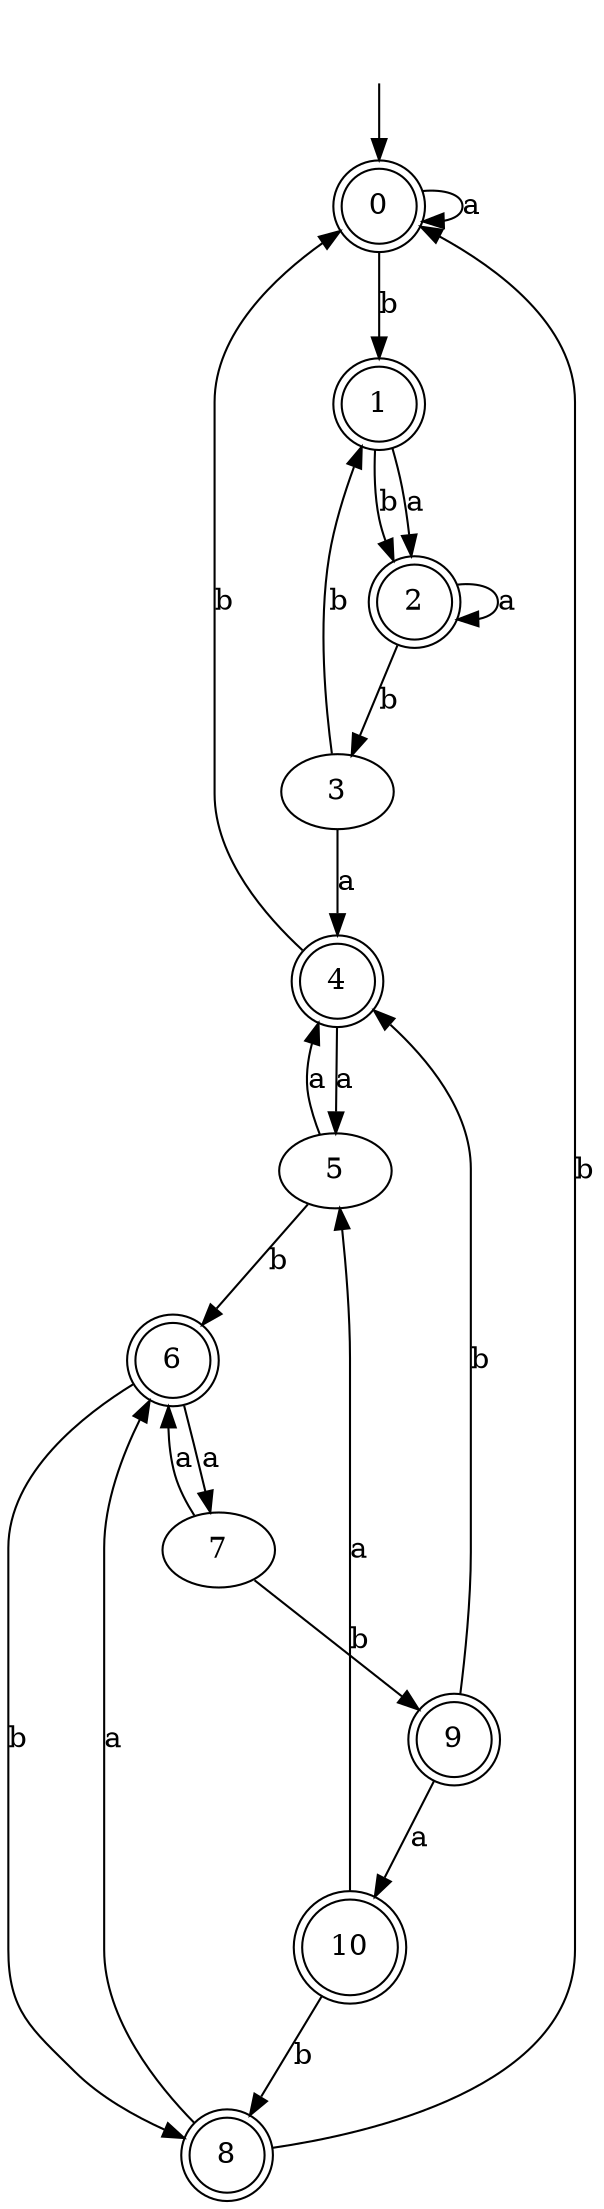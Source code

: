 digraph RandomDFA {
  __start0 [label="", shape=none];
  __start0 -> 0 [label=""];
  0 [shape=circle] [shape=doublecircle]
  0 -> 0 [label="a"]
  0 -> 1 [label="b"]
  1 [shape=doublecircle]
  1 -> 2 [label="a"]
  1 -> 2 [label="b"]
  2 [shape=doublecircle]
  2 -> 2 [label="a"]
  2 -> 3 [label="b"]
  3
  3 -> 4 [label="a"]
  3 -> 1 [label="b"]
  4 [shape=doublecircle]
  4 -> 5 [label="a"]
  4 -> 0 [label="b"]
  5
  5 -> 4 [label="a"]
  5 -> 6 [label="b"]
  6 [shape=doublecircle]
  6 -> 7 [label="a"]
  6 -> 8 [label="b"]
  7
  7 -> 6 [label="a"]
  7 -> 9 [label="b"]
  8 [shape=doublecircle]
  8 -> 6 [label="a"]
  8 -> 0 [label="b"]
  9 [shape=doublecircle]
  9 -> 10 [label="a"]
  9 -> 4 [label="b"]
  10 [shape=doublecircle]
  10 -> 5 [label="a"]
  10 -> 8 [label="b"]
}
